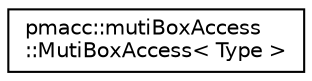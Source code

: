 digraph "Graphical Class Hierarchy"
{
 // LATEX_PDF_SIZE
  edge [fontname="Helvetica",fontsize="10",labelfontname="Helvetica",labelfontsize="10"];
  node [fontname="Helvetica",fontsize="10",shape=record];
  rankdir="LR";
  Node0 [label="pmacc::mutiBoxAccess\l::MutiBoxAccess\< Type \>",height=0.2,width=0.4,color="black", fillcolor="white", style="filled",URL="$classpmacc_1_1muti_box_access_1_1_muti_box_access.html",tooltip=" "];
}
